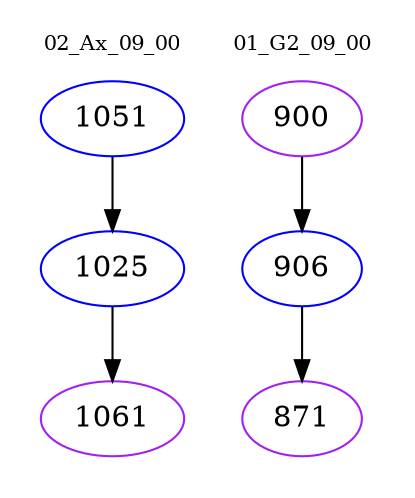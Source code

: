 digraph{
subgraph cluster_0 {
color = white
label = "02_Ax_09_00";
fontsize=10;
T0_1051 [label="1051", color="blue"]
T0_1051 -> T0_1025 [color="black"]
T0_1025 [label="1025", color="blue"]
T0_1025 -> T0_1061 [color="black"]
T0_1061 [label="1061", color="purple"]
}
subgraph cluster_1 {
color = white
label = "01_G2_09_00";
fontsize=10;
T1_900 [label="900", color="purple"]
T1_900 -> T1_906 [color="black"]
T1_906 [label="906", color="blue"]
T1_906 -> T1_871 [color="black"]
T1_871 [label="871", color="purple"]
}
}
